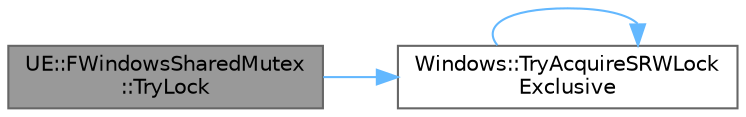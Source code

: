 digraph "UE::FWindowsSharedMutex::TryLock"
{
 // INTERACTIVE_SVG=YES
 // LATEX_PDF_SIZE
  bgcolor="transparent";
  edge [fontname=Helvetica,fontsize=10,labelfontname=Helvetica,labelfontsize=10];
  node [fontname=Helvetica,fontsize=10,shape=box,height=0.2,width=0.4];
  rankdir="LR";
  Node1 [id="Node000001",label="UE::FWindowsSharedMutex\l::TryLock",height=0.2,width=0.4,color="gray40", fillcolor="grey60", style="filled", fontcolor="black",tooltip=" "];
  Node1 -> Node2 [id="edge1_Node000001_Node000002",color="steelblue1",style="solid",tooltip=" "];
  Node2 [id="Node000002",label="Windows::TryAcquireSRWLock\lExclusive",height=0.2,width=0.4,color="grey40", fillcolor="white", style="filled",URL="$d5/d0f/namespaceWindows.html#a5448b43532c4d69126ae69547a6c631d",tooltip=" "];
  Node2 -> Node2 [id="edge2_Node000002_Node000002",color="steelblue1",style="solid",tooltip=" "];
}
